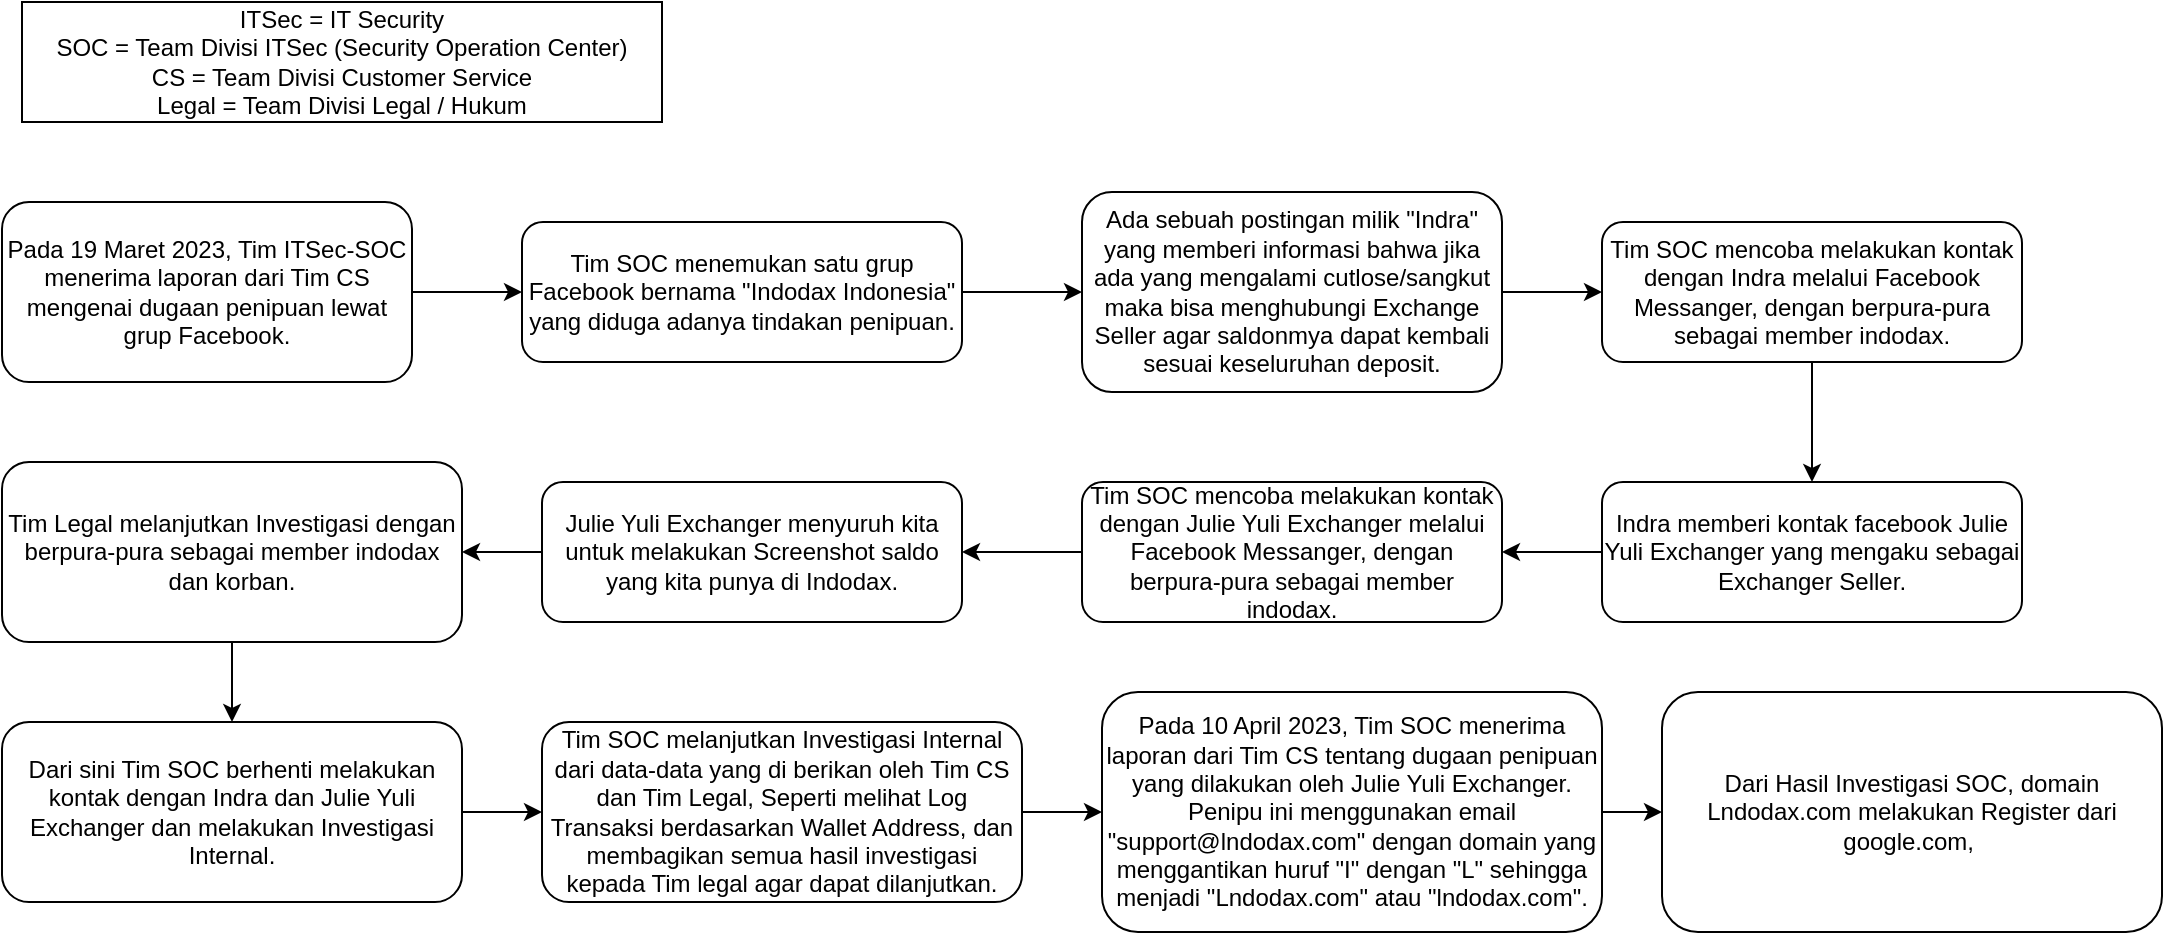 <mxfile version="20.6.0" type="github">
  <diagram id="Cg9EsbrclXhCBoa5gcsD" name="Page-1">
    <mxGraphModel dx="865" dy="488" grid="1" gridSize="10" guides="1" tooltips="1" connect="1" arrows="1" fold="1" page="1" pageScale="1" pageWidth="1169" pageHeight="827" math="0" shadow="0">
      <root>
        <mxCell id="0" />
        <mxCell id="1" parent="0" />
        <mxCell id="cYyDVBJHfa4y4d-GkFF0-23" style="edgeStyle=orthogonalEdgeStyle;rounded=0;orthogonalLoop=1;jettySize=auto;html=1;entryX=0;entryY=0.5;entryDx=0;entryDy=0;" edge="1" parent="1" source="cYyDVBJHfa4y4d-GkFF0-1" target="cYyDVBJHfa4y4d-GkFF0-10">
          <mxGeometry relative="1" as="geometry" />
        </mxCell>
        <mxCell id="cYyDVBJHfa4y4d-GkFF0-1" value="Pada 19 Maret 2023, Tim ITSec-SOC menerima laporan dari Tim CS mengenai dugaan penipuan lewat grup Facebook." style="rounded=1;whiteSpace=wrap;html=1;" vertex="1" parent="1">
          <mxGeometry x="10" y="230" width="205" height="90" as="geometry" />
        </mxCell>
        <mxCell id="cYyDVBJHfa4y4d-GkFF0-8" value="ITSec = IT Security&lt;br style=&quot;--tw-border-spacing-x: 0; --tw-border-spacing-y: 0; --tw-translate-x: 0; --tw-translate-y: 0; --tw-rotate: 0; --tw-skew-x: 0; --tw-skew-y: 0; --tw-scale-x: 1; --tw-scale-y: 1; --tw-pan-x: ; --tw-pan-y: ; --tw-pinch-zoom: ; --tw-scroll-snap-strictness: proximity; --tw-ordinal: ; --tw-slashed-zero: ; --tw-numeric-figure: ; --tw-numeric-spacing: ; --tw-numeric-fraction: ; --tw-ring-inset: ; --tw-ring-offset-width: 0px; --tw-ring-offset-color: #fff; --tw-ring-color: rgb(59 130 246 / 0.5); --tw-ring-offset-shadow: 0 0 #0000; --tw-ring-shadow: 0 0 #0000; --tw-shadow: 0 0 #0000; --tw-shadow-colored: 0 0 #0000; --tw-blur: ; --tw-brightness: ; --tw-contrast: ; --tw-grayscale: ; --tw-hue-rotate: ; --tw-invert: ; --tw-saturate: ; --tw-sepia: ; --tw-drop-shadow: ; --tw-backdrop-blur: ; --tw-backdrop-brightness: ; --tw-backdrop-contrast: ; --tw-backdrop-grayscale: ; --tw-backdrop-hue-rotate: ; --tw-backdrop-invert: ; --tw-backdrop-opacity: ; --tw-backdrop-saturate: ; --tw-backdrop-sepia: ;&quot;&gt;SOC = Team Divisi ITSec (Security Operation Center)&lt;br style=&quot;--tw-border-spacing-x: 0; --tw-border-spacing-y: 0; --tw-translate-x: 0; --tw-translate-y: 0; --tw-rotate: 0; --tw-skew-x: 0; --tw-skew-y: 0; --tw-scale-x: 1; --tw-scale-y: 1; --tw-pan-x: ; --tw-pan-y: ; --tw-pinch-zoom: ; --tw-scroll-snap-strictness: proximity; --tw-ordinal: ; --tw-slashed-zero: ; --tw-numeric-figure: ; --tw-numeric-spacing: ; --tw-numeric-fraction: ; --tw-ring-inset: ; --tw-ring-offset-width: 0px; --tw-ring-offset-color: #fff; --tw-ring-color: rgb(59 130 246 / 0.5); --tw-ring-offset-shadow: 0 0 #0000; --tw-ring-shadow: 0 0 #0000; --tw-shadow: 0 0 #0000; --tw-shadow-colored: 0 0 #0000; --tw-blur: ; --tw-brightness: ; --tw-contrast: ; --tw-grayscale: ; --tw-hue-rotate: ; --tw-invert: ; --tw-saturate: ; --tw-sepia: ; --tw-drop-shadow: ; --tw-backdrop-blur: ; --tw-backdrop-brightness: ; --tw-backdrop-contrast: ; --tw-backdrop-grayscale: ; --tw-backdrop-hue-rotate: ; --tw-backdrop-invert: ; --tw-backdrop-opacity: ; --tw-backdrop-saturate: ; --tw-backdrop-sepia: ;&quot;&gt;CS = Team Divisi Customer Service&lt;br style=&quot;--tw-border-spacing-x: 0; --tw-border-spacing-y: 0; --tw-translate-x: 0; --tw-translate-y: 0; --tw-rotate: 0; --tw-skew-x: 0; --tw-skew-y: 0; --tw-scale-x: 1; --tw-scale-y: 1; --tw-pan-x: ; --tw-pan-y: ; --tw-pinch-zoom: ; --tw-scroll-snap-strictness: proximity; --tw-ordinal: ; --tw-slashed-zero: ; --tw-numeric-figure: ; --tw-numeric-spacing: ; --tw-numeric-fraction: ; --tw-ring-inset: ; --tw-ring-offset-width: 0px; --tw-ring-offset-color: #fff; --tw-ring-color: rgb(59 130 246 / 0.5); --tw-ring-offset-shadow: 0 0 #0000; --tw-ring-shadow: 0 0 #0000; --tw-shadow: 0 0 #0000; --tw-shadow-colored: 0 0 #0000; --tw-blur: ; --tw-brightness: ; --tw-contrast: ; --tw-grayscale: ; --tw-hue-rotate: ; --tw-invert: ; --tw-saturate: ; --tw-sepia: ; --tw-drop-shadow: ; --tw-backdrop-blur: ; --tw-backdrop-brightness: ; --tw-backdrop-contrast: ; --tw-backdrop-grayscale: ; --tw-backdrop-hue-rotate: ; --tw-backdrop-invert: ; --tw-backdrop-opacity: ; --tw-backdrop-saturate: ; --tw-backdrop-sepia: ;&quot;&gt;Legal = Team Divisi Legal / Hukum" style="rounded=0;whiteSpace=wrap;html=1;" vertex="1" parent="1">
          <mxGeometry x="20" y="130" width="320" height="60" as="geometry" />
        </mxCell>
        <mxCell id="cYyDVBJHfa4y4d-GkFF0-24" style="edgeStyle=orthogonalEdgeStyle;rounded=0;orthogonalLoop=1;jettySize=auto;html=1;entryX=0;entryY=0.5;entryDx=0;entryDy=0;" edge="1" parent="1" source="cYyDVBJHfa4y4d-GkFF0-10" target="cYyDVBJHfa4y4d-GkFF0-13">
          <mxGeometry relative="1" as="geometry" />
        </mxCell>
        <mxCell id="cYyDVBJHfa4y4d-GkFF0-10" value="Tim SOC menemukan satu grup Facebook bernama &quot;Indodax Indonesia&quot; yang diduga adanya tindakan penipuan." style="rounded=1;whiteSpace=wrap;html=1;" vertex="1" parent="1">
          <mxGeometry x="270" y="240" width="220" height="70" as="geometry" />
        </mxCell>
        <mxCell id="cYyDVBJHfa4y4d-GkFF0-29" style="edgeStyle=orthogonalEdgeStyle;rounded=0;orthogonalLoop=1;jettySize=auto;html=1;entryX=0;entryY=0.5;entryDx=0;entryDy=0;" edge="1" parent="1" source="cYyDVBJHfa4y4d-GkFF0-13" target="cYyDVBJHfa4y4d-GkFF0-25">
          <mxGeometry relative="1" as="geometry" />
        </mxCell>
        <mxCell id="cYyDVBJHfa4y4d-GkFF0-13" value="Ada sebuah postingan milik &quot;Indra&quot; yang memberi informasi bahwa jika ada yang mengalami cutlose/sangkut maka bisa menghubungi Exchange Seller agar saldonmya dapat kembali sesuai keseluruhan deposit." style="rounded=1;whiteSpace=wrap;html=1;" vertex="1" parent="1">
          <mxGeometry x="550" y="225" width="210" height="100" as="geometry" />
        </mxCell>
        <mxCell id="cYyDVBJHfa4y4d-GkFF0-30" style="edgeStyle=orthogonalEdgeStyle;rounded=0;orthogonalLoop=1;jettySize=auto;html=1;entryX=0.5;entryY=0;entryDx=0;entryDy=0;" edge="1" parent="1" source="cYyDVBJHfa4y4d-GkFF0-25" target="cYyDVBJHfa4y4d-GkFF0-27">
          <mxGeometry relative="1" as="geometry" />
        </mxCell>
        <mxCell id="cYyDVBJHfa4y4d-GkFF0-25" value="Tim SOC mencoba melakukan kontak dengan Indra melalui Facebook Messanger, dengan berpura-pura sebagai member indodax." style="rounded=1;whiteSpace=wrap;html=1;" vertex="1" parent="1">
          <mxGeometry x="810" y="240" width="210" height="70" as="geometry" />
        </mxCell>
        <mxCell id="cYyDVBJHfa4y4d-GkFF0-31" style="edgeStyle=orthogonalEdgeStyle;rounded=0;orthogonalLoop=1;jettySize=auto;html=1;" edge="1" parent="1" source="cYyDVBJHfa4y4d-GkFF0-27" target="cYyDVBJHfa4y4d-GkFF0-28">
          <mxGeometry relative="1" as="geometry" />
        </mxCell>
        <mxCell id="cYyDVBJHfa4y4d-GkFF0-27" value="Indra memberi kontak facebook Julie Yuli Exchanger yang mengaku sebagai Exchanger Seller." style="rounded=1;whiteSpace=wrap;html=1;" vertex="1" parent="1">
          <mxGeometry x="810" y="370" width="210" height="70" as="geometry" />
        </mxCell>
        <mxCell id="cYyDVBJHfa4y4d-GkFF0-33" style="edgeStyle=orthogonalEdgeStyle;rounded=0;orthogonalLoop=1;jettySize=auto;html=1;entryX=1;entryY=0.5;entryDx=0;entryDy=0;" edge="1" parent="1" source="cYyDVBJHfa4y4d-GkFF0-28" target="cYyDVBJHfa4y4d-GkFF0-32">
          <mxGeometry relative="1" as="geometry" />
        </mxCell>
        <mxCell id="cYyDVBJHfa4y4d-GkFF0-28" value="Tim SOC mencoba melakukan kontak dengan Julie Yuli Exchanger melalui Facebook Messanger, dengan berpura-pura sebagai member indodax." style="rounded=1;whiteSpace=wrap;html=1;" vertex="1" parent="1">
          <mxGeometry x="550" y="370" width="210" height="70" as="geometry" />
        </mxCell>
        <mxCell id="cYyDVBJHfa4y4d-GkFF0-41" style="edgeStyle=orthogonalEdgeStyle;rounded=0;orthogonalLoop=1;jettySize=auto;html=1;" edge="1" parent="1" source="cYyDVBJHfa4y4d-GkFF0-32" target="cYyDVBJHfa4y4d-GkFF0-37">
          <mxGeometry relative="1" as="geometry" />
        </mxCell>
        <mxCell id="cYyDVBJHfa4y4d-GkFF0-32" value="Julie Yuli Exchanger menyuruh kita untuk melakukan Screenshot saldo yang kita punya di Indodax." style="rounded=1;whiteSpace=wrap;html=1;" vertex="1" parent="1">
          <mxGeometry x="280" y="370" width="210" height="70" as="geometry" />
        </mxCell>
        <mxCell id="cYyDVBJHfa4y4d-GkFF0-43" style="edgeStyle=orthogonalEdgeStyle;rounded=0;orthogonalLoop=1;jettySize=auto;html=1;entryX=0;entryY=0.5;entryDx=0;entryDy=0;" edge="1" parent="1" source="cYyDVBJHfa4y4d-GkFF0-35" target="cYyDVBJHfa4y4d-GkFF0-40">
          <mxGeometry relative="1" as="geometry" />
        </mxCell>
        <mxCell id="cYyDVBJHfa4y4d-GkFF0-35" value="Dari sini Tim SOC berhenti melakukan kontak dengan Indra dan Julie Yuli Exchanger dan melakukan Investigasi Internal." style="rounded=1;whiteSpace=wrap;html=1;" vertex="1" parent="1">
          <mxGeometry x="10" y="490" width="230" height="90" as="geometry" />
        </mxCell>
        <mxCell id="cYyDVBJHfa4y4d-GkFF0-42" style="edgeStyle=orthogonalEdgeStyle;rounded=0;orthogonalLoop=1;jettySize=auto;html=1;entryX=0.5;entryY=0;entryDx=0;entryDy=0;" edge="1" parent="1" source="cYyDVBJHfa4y4d-GkFF0-37" target="cYyDVBJHfa4y4d-GkFF0-35">
          <mxGeometry relative="1" as="geometry" />
        </mxCell>
        <mxCell id="cYyDVBJHfa4y4d-GkFF0-37" value="Tim Legal melanjutkan Investigasi dengan berpura-pura sebagai member indodax dan korban." style="rounded=1;whiteSpace=wrap;html=1;" vertex="1" parent="1">
          <mxGeometry x="10" y="360" width="230" height="90" as="geometry" />
        </mxCell>
        <mxCell id="cYyDVBJHfa4y4d-GkFF0-45" style="edgeStyle=orthogonalEdgeStyle;rounded=0;orthogonalLoop=1;jettySize=auto;html=1;" edge="1" parent="1" source="cYyDVBJHfa4y4d-GkFF0-40" target="cYyDVBJHfa4y4d-GkFF0-44">
          <mxGeometry relative="1" as="geometry" />
        </mxCell>
        <mxCell id="cYyDVBJHfa4y4d-GkFF0-40" value="Tim SOC melanjutkan Investigasi Internal dari data-data yang di berikan oleh Tim CS dan Tim Legal, Seperti melihat Log Transaksi berdasarkan Wallet Address, dan membagikan semua hasil investigasi kepada Tim legal agar dapat dilanjutkan." style="rounded=1;whiteSpace=wrap;html=1;" vertex="1" parent="1">
          <mxGeometry x="280" y="490" width="240" height="90" as="geometry" />
        </mxCell>
        <mxCell id="cYyDVBJHfa4y4d-GkFF0-47" style="edgeStyle=orthogonalEdgeStyle;rounded=0;orthogonalLoop=1;jettySize=auto;html=1;entryX=0;entryY=0.5;entryDx=0;entryDy=0;" edge="1" parent="1" source="cYyDVBJHfa4y4d-GkFF0-44" target="cYyDVBJHfa4y4d-GkFF0-46">
          <mxGeometry relative="1" as="geometry" />
        </mxCell>
        <mxCell id="cYyDVBJHfa4y4d-GkFF0-44" value="Pada 10 April 2023, Tim SOC menerima laporan dari Tim CS tentang dugaan penipuan yang dilakukan oleh Julie Yuli Exchanger. Penipu ini menggunakan email &quot;support@lndodax.com&quot; dengan domain yang menggantikan huruf &quot;I&quot; dengan &quot;L&quot; sehingga menjadi &quot;Lndodax.com&quot; atau &quot;lndodax.com&quot;." style="rounded=1;whiteSpace=wrap;html=1;" vertex="1" parent="1">
          <mxGeometry x="560" y="475" width="250" height="120" as="geometry" />
        </mxCell>
        <mxCell id="cYyDVBJHfa4y4d-GkFF0-46" value="Dari Hasil Investigasi SOC, domain Lndodax.com melakukan Register dari google.com,&amp;nbsp;" style="rounded=1;whiteSpace=wrap;html=1;" vertex="1" parent="1">
          <mxGeometry x="840" y="475" width="250" height="120" as="geometry" />
        </mxCell>
      </root>
    </mxGraphModel>
  </diagram>
</mxfile>
